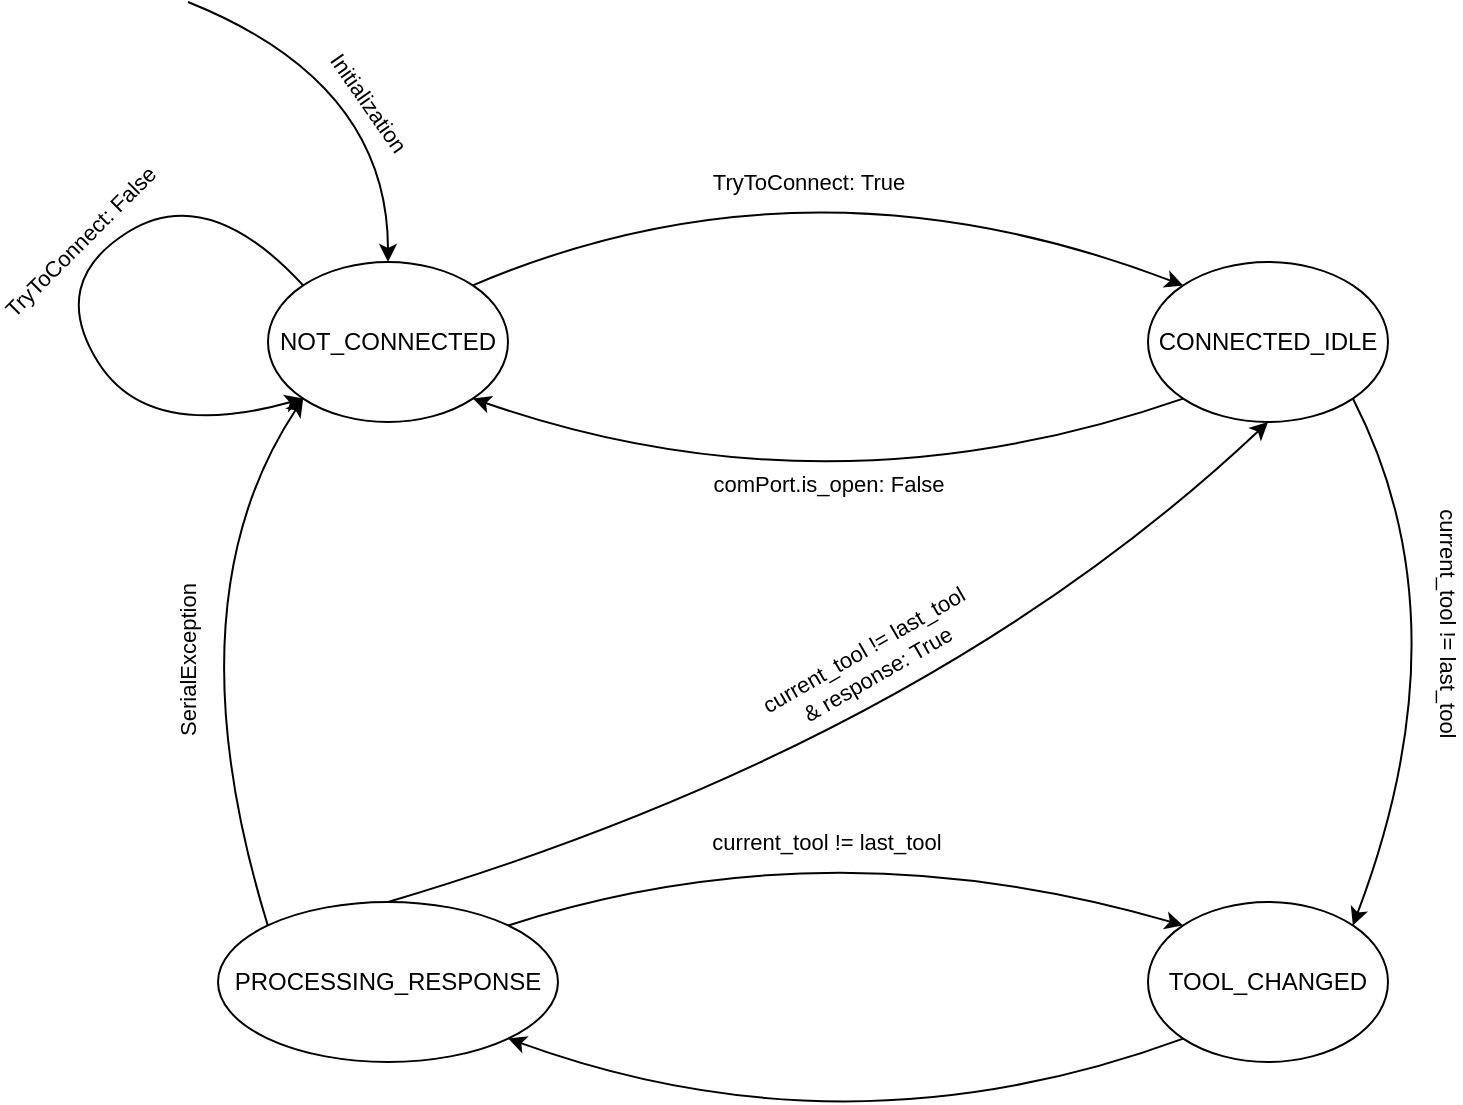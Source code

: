 <mxfile version="24.8.3">
  <diagram name="Page-1" id="jBm4Kycn5eCNYXVtxENq">
    <mxGraphModel dx="1132" dy="1135" grid="1" gridSize="10" guides="1" tooltips="1" connect="1" arrows="1" fold="1" page="1" pageScale="1" pageWidth="850" pageHeight="1100" math="0" shadow="0">
      <root>
        <mxCell id="0" />
        <mxCell id="1" parent="0" />
        <mxCell id="L3lYGctDprhs_Cwb6eKP-1" value="NOT_CONNECTED" style="ellipse;whiteSpace=wrap;html=1;" vertex="1" parent="1">
          <mxGeometry x="190" y="310" width="120" height="80" as="geometry" />
        </mxCell>
        <mxCell id="L3lYGctDprhs_Cwb6eKP-2" value="CONNECTED_IDLE" style="ellipse;whiteSpace=wrap;html=1;" vertex="1" parent="1">
          <mxGeometry x="630" y="310" width="120" height="80" as="geometry" />
        </mxCell>
        <mxCell id="L3lYGctDprhs_Cwb6eKP-3" value="PROCESSING_RESPONSE" style="ellipse;whiteSpace=wrap;html=1;" vertex="1" parent="1">
          <mxGeometry x="165" y="630" width="170" height="80" as="geometry" />
        </mxCell>
        <mxCell id="L3lYGctDprhs_Cwb6eKP-4" value="TOOL_CHANGED" style="ellipse;whiteSpace=wrap;html=1;" vertex="1" parent="1">
          <mxGeometry x="630" y="630" width="120" height="80" as="geometry" />
        </mxCell>
        <mxCell id="L3lYGctDprhs_Cwb6eKP-8" value="" style="curved=1;endArrow=classic;html=1;rounded=0;exitX=1;exitY=0;exitDx=0;exitDy=0;entryX=0;entryY=0;entryDx=0;entryDy=0;" edge="1" parent="1" source="L3lYGctDprhs_Cwb6eKP-1" target="L3lYGctDprhs_Cwb6eKP-2">
          <mxGeometry width="50" height="50" relative="1" as="geometry">
            <mxPoint x="420" y="300" as="sourcePoint" />
            <mxPoint x="470" y="250" as="targetPoint" />
            <Array as="points">
              <mxPoint x="460" y="250" />
            </Array>
          </mxGeometry>
        </mxCell>
        <mxCell id="L3lYGctDprhs_Cwb6eKP-9" value="TryToConnect: True" style="edgeLabel;html=1;align=center;verticalAlign=middle;resizable=0;points=[];" vertex="1" connectable="0" parent="L3lYGctDprhs_Cwb6eKP-8">
          <mxGeometry x="-0.185" y="-33" relative="1" as="geometry">
            <mxPoint x="11" y="-21" as="offset" />
          </mxGeometry>
        </mxCell>
        <mxCell id="L3lYGctDprhs_Cwb6eKP-10" value="" style="curved=1;endArrow=classic;html=1;rounded=0;exitX=0;exitY=1;exitDx=0;exitDy=0;entryX=1;entryY=1;entryDx=0;entryDy=0;" edge="1" parent="1" source="L3lYGctDprhs_Cwb6eKP-2" target="L3lYGctDprhs_Cwb6eKP-1">
          <mxGeometry width="50" height="50" relative="1" as="geometry">
            <mxPoint x="302" y="332" as="sourcePoint" />
            <mxPoint x="658" y="332" as="targetPoint" />
            <Array as="points">
              <mxPoint x="470" y="440" />
            </Array>
          </mxGeometry>
        </mxCell>
        <mxCell id="L3lYGctDprhs_Cwb6eKP-11" value="comPort.is_open: False" style="edgeLabel;html=1;align=center;verticalAlign=middle;resizable=0;points=[];" vertex="1" connectable="0" parent="L3lYGctDprhs_Cwb6eKP-10">
          <mxGeometry x="-0.185" y="-33" relative="1" as="geometry">
            <mxPoint x="-22" y="23" as="offset" />
          </mxGeometry>
        </mxCell>
        <mxCell id="L3lYGctDprhs_Cwb6eKP-12" value="" style="curved=1;endArrow=classic;html=1;rounded=0;exitX=0;exitY=1;exitDx=0;exitDy=0;entryX=1;entryY=1;entryDx=0;entryDy=0;" edge="1" parent="1" source="L3lYGctDprhs_Cwb6eKP-4" target="L3lYGctDprhs_Cwb6eKP-3">
          <mxGeometry width="50" height="50" relative="1" as="geometry">
            <mxPoint x="658" y="388" as="sourcePoint" />
            <mxPoint x="302" y="388" as="targetPoint" />
            <Array as="points">
              <mxPoint x="480" y="760" />
            </Array>
          </mxGeometry>
        </mxCell>
        <mxCell id="L3lYGctDprhs_Cwb6eKP-14" value="" style="curved=1;endArrow=classic;html=1;rounded=0;exitX=1;exitY=0;exitDx=0;exitDy=0;entryX=0;entryY=0;entryDx=0;entryDy=0;" edge="1" parent="1" source="L3lYGctDprhs_Cwb6eKP-3" target="L3lYGctDprhs_Cwb6eKP-4">
          <mxGeometry width="50" height="50" relative="1" as="geometry">
            <mxPoint x="302" y="332" as="sourcePoint" />
            <mxPoint x="658" y="332" as="targetPoint" />
            <Array as="points">
              <mxPoint x="470" y="590" />
            </Array>
          </mxGeometry>
        </mxCell>
        <mxCell id="L3lYGctDprhs_Cwb6eKP-15" value="current_tool != last_tool" style="edgeLabel;html=1;align=center;verticalAlign=middle;resizable=0;points=[];" vertex="1" connectable="0" parent="L3lYGctDprhs_Cwb6eKP-14">
          <mxGeometry x="-0.185" y="-33" relative="1" as="geometry">
            <mxPoint x="11" y="-29" as="offset" />
          </mxGeometry>
        </mxCell>
        <mxCell id="L3lYGctDprhs_Cwb6eKP-16" value="" style="curved=1;endArrow=classic;html=1;rounded=0;exitX=1;exitY=1;exitDx=0;exitDy=0;entryX=1;entryY=0;entryDx=0;entryDy=0;" edge="1" parent="1" source="L3lYGctDprhs_Cwb6eKP-2" target="L3lYGctDprhs_Cwb6eKP-4">
          <mxGeometry width="50" height="50" relative="1" as="geometry">
            <mxPoint x="530" y="522" as="sourcePoint" />
            <mxPoint x="868" y="522" as="targetPoint" />
            <Array as="points">
              <mxPoint x="790" y="490" />
            </Array>
          </mxGeometry>
        </mxCell>
        <mxCell id="L3lYGctDprhs_Cwb6eKP-17" value="current_tool != last_tool" style="edgeLabel;html=1;align=center;verticalAlign=middle;resizable=0;points=[];rotation=90;" vertex="1" connectable="0" parent="L3lYGctDprhs_Cwb6eKP-16">
          <mxGeometry x="-0.185" y="-33" relative="1" as="geometry">
            <mxPoint x="23" y="-8" as="offset" />
          </mxGeometry>
        </mxCell>
        <mxCell id="L3lYGctDprhs_Cwb6eKP-18" value="" style="curved=1;endArrow=classic;html=1;rounded=0;exitX=0;exitY=0;exitDx=0;exitDy=0;entryX=0;entryY=1;entryDx=0;entryDy=0;" edge="1" parent="1" source="L3lYGctDprhs_Cwb6eKP-3" target="L3lYGctDprhs_Cwb6eKP-1">
          <mxGeometry width="50" height="50" relative="1" as="geometry">
            <mxPoint x="302" y="332" as="sourcePoint" />
            <mxPoint x="658" y="332" as="targetPoint" />
            <Array as="points">
              <mxPoint x="140" y="480" />
            </Array>
          </mxGeometry>
        </mxCell>
        <mxCell id="L3lYGctDprhs_Cwb6eKP-19" value="SerialException" style="edgeLabel;html=1;align=center;verticalAlign=middle;resizable=0;points=[];rotation=-90;" vertex="1" connectable="0" parent="L3lYGctDprhs_Cwb6eKP-18">
          <mxGeometry x="-0.185" y="-33" relative="1" as="geometry">
            <mxPoint x="-37" y="-9" as="offset" />
          </mxGeometry>
        </mxCell>
        <mxCell id="L3lYGctDprhs_Cwb6eKP-20" value="" style="curved=1;endArrow=classic;html=1;rounded=0;exitX=0;exitY=0;exitDx=0;exitDy=0;entryX=0;entryY=1;entryDx=0;entryDy=0;" edge="1" parent="1" source="L3lYGctDprhs_Cwb6eKP-1" target="L3lYGctDprhs_Cwb6eKP-1">
          <mxGeometry width="50" height="50" relative="1" as="geometry">
            <mxPoint x="302" y="332" as="sourcePoint" />
            <mxPoint x="658" y="332" as="targetPoint" />
            <Array as="points">
              <mxPoint x="160" y="270" />
              <mxPoint x="80" y="320" />
              <mxPoint x="130" y="400" />
            </Array>
          </mxGeometry>
        </mxCell>
        <mxCell id="L3lYGctDprhs_Cwb6eKP-21" value="TryToConnect: False" style="edgeLabel;html=1;align=center;verticalAlign=middle;resizable=0;points=[];rotation=-45;" vertex="1" connectable="0" parent="L3lYGctDprhs_Cwb6eKP-20">
          <mxGeometry x="-0.185" y="-33" relative="1" as="geometry">
            <mxPoint x="11" y="22" as="offset" />
          </mxGeometry>
        </mxCell>
        <mxCell id="L3lYGctDprhs_Cwb6eKP-23" value="" style="curved=1;endArrow=classic;html=1;rounded=0;exitX=0.5;exitY=0;exitDx=0;exitDy=0;entryX=0.5;entryY=1;entryDx=0;entryDy=0;" edge="1" parent="1" source="L3lYGctDprhs_Cwb6eKP-3" target="L3lYGctDprhs_Cwb6eKP-2">
          <mxGeometry width="50" height="50" relative="1" as="geometry">
            <mxPoint x="320" y="652" as="sourcePoint" />
            <mxPoint x="658" y="652" as="targetPoint" />
            <Array as="points">
              <mxPoint x="520" y="550" />
            </Array>
          </mxGeometry>
        </mxCell>
        <mxCell id="L3lYGctDprhs_Cwb6eKP-24" value="current_tool != last_tool&lt;br&gt;&amp;amp; response: True" style="edgeLabel;html=1;align=center;verticalAlign=middle;resizable=0;points=[];rotation=-30;" vertex="1" connectable="0" parent="L3lYGctDprhs_Cwb6eKP-23">
          <mxGeometry x="-0.185" y="-33" relative="1" as="geometry">
            <mxPoint x="30" y="-92" as="offset" />
          </mxGeometry>
        </mxCell>
        <mxCell id="L3lYGctDprhs_Cwb6eKP-25" value="" style="curved=1;endArrow=classic;html=1;rounded=0;entryX=0.5;entryY=0;entryDx=0;entryDy=0;" edge="1" parent="1" target="L3lYGctDprhs_Cwb6eKP-1">
          <mxGeometry width="50" height="50" relative="1" as="geometry">
            <mxPoint x="150" y="180" as="sourcePoint" />
            <mxPoint x="320" y="708" as="targetPoint" />
            <Array as="points">
              <mxPoint x="250" y="220" />
            </Array>
          </mxGeometry>
        </mxCell>
        <mxCell id="L3lYGctDprhs_Cwb6eKP-26" value="Initialization" style="edgeLabel;html=1;align=center;verticalAlign=middle;resizable=0;points=[];rotation=55;" vertex="1" connectable="0" parent="L3lYGctDprhs_Cwb6eKP-25">
          <mxGeometry x="0.363" y="-17" relative="1" as="geometry">
            <mxPoint x="7" y="-17" as="offset" />
          </mxGeometry>
        </mxCell>
      </root>
    </mxGraphModel>
  </diagram>
</mxfile>
